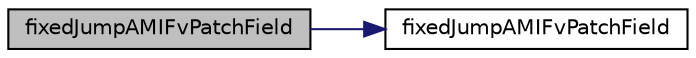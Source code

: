 digraph "fixedJumpAMIFvPatchField"
{
  bgcolor="transparent";
  edge [fontname="Helvetica",fontsize="10",labelfontname="Helvetica",labelfontsize="10"];
  node [fontname="Helvetica",fontsize="10",shape=record];
  rankdir="LR";
  Node1 [label="fixedJumpAMIFvPatchField",height=0.2,width=0.4,color="black", fillcolor="grey75", style="filled", fontcolor="black"];
  Node1 -> Node2 [color="midnightblue",fontsize="10",style="solid",fontname="Helvetica"];
  Node2 [label="fixedJumpAMIFvPatchField",height=0.2,width=0.4,color="black",URL="$a00827.html#ad00e2b1e5b9cc8ead4869de5cdbf7b09",tooltip="Construct from patch and internal field. "];
}
